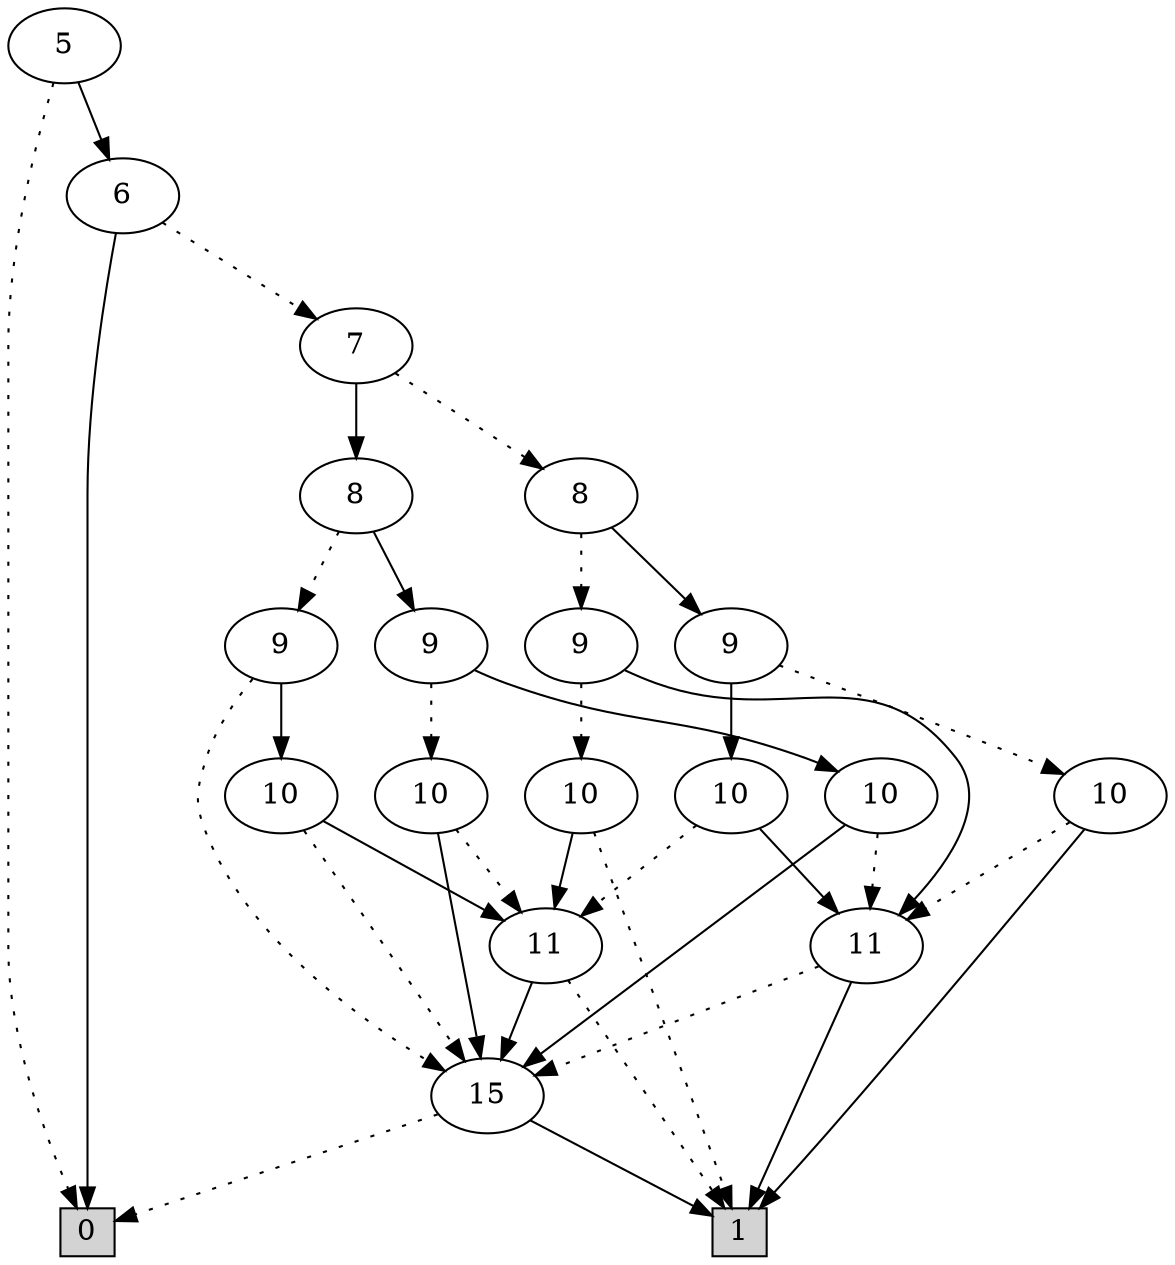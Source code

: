 digraph G {
0 [shape=box, label="0", style=filled, shape=box, height=0.3, width=0.3];
1 [shape=box, label="1", style=filled, shape=box, height=0.3, width=0.3];
1175 [label="5"];
1175 -> 0 [style=dotted];
1175 -> 1174 [style=filled];
1174 [label="6"];
1174 -> 1173 [style=dotted];
1174 -> 0 [style=filled];
1173 [label="7"];
1173 -> 1043 [style=dotted];
1173 -> 1120 [style=filled];
1043 [label="8"];
1043 -> 840 [style=dotted];
1043 -> 939 [style=filled];
840 [label="9"];
840 -> 504 [style=dotted];
840 -> 323 [style=filled];
504 [label="10"];
504 -> 1 [style=dotted];
504 -> 308 [style=filled];
308 [label="11"];
308 -> 1 [style=dotted];
308 -> 32 [style=filled];
32 [label="15"];
32 -> 0 [style=dotted];
32 -> 1 [style=filled];
323 [label="11"];
323 -> 32 [style=dotted];
323 -> 1 [style=filled];
939 [label="9"];
939 -> 324 [style=dotted];
939 -> 564 [style=filled];
324 [label="10"];
324 -> 323 [style=dotted];
324 -> 1 [style=filled];
564 [label="10"];
564 -> 308 [style=dotted];
564 -> 323 [style=filled];
1120 [label="8"];
1120 -> 1119 [style=dotted];
1120 -> 958 [style=filled];
1119 [label="9"];
1119 -> 32 [style=dotted];
1119 -> 733 [style=filled];
733 [label="10"];
733 -> 32 [style=dotted];
733 -> 308 [style=filled];
958 [label="9"];
958 -> 550 [style=dotted];
958 -> 719 [style=filled];
550 [label="10"];
550 -> 308 [style=dotted];
550 -> 32 [style=filled];
719 [label="10"];
719 -> 323 [style=dotted];
719 -> 32 [style=filled];
}
